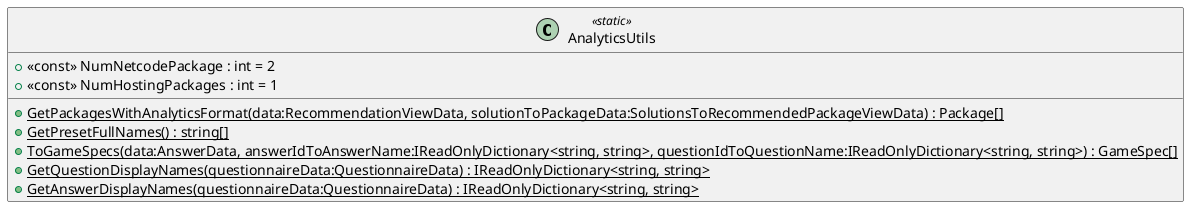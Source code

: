 @startuml
class AnalyticsUtils <<static>> {
    + <<const>> NumNetcodePackage : int = 2
    + <<const>> NumHostingPackages : int = 1
    + {static} GetPackagesWithAnalyticsFormat(data:RecommendationViewData, solutionToPackageData:SolutionsToRecommendedPackageViewData) : Package[]
    + {static} GetPresetFullNames() : string[]
    + {static} ToGameSpecs(data:AnswerData, answerIdToAnswerName:IReadOnlyDictionary<string, string>, questionIdToQuestionName:IReadOnlyDictionary<string, string>) : GameSpec[]
    + {static} GetQuestionDisplayNames(questionnaireData:QuestionnaireData) : IReadOnlyDictionary<string, string>
    + {static} GetAnswerDisplayNames(questionnaireData:QuestionnaireData) : IReadOnlyDictionary<string, string>
}
@enduml
